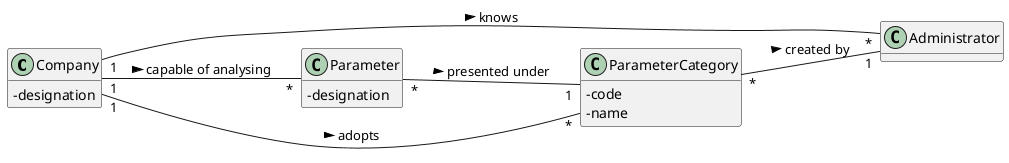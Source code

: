 @startuml
hide methods
left to right direction
skinparam classAttributeIconSize 0


class Company {
  -designation
}

class Administrator {

}

class Parameter {
  -designation
}

class ParameterCategory {
  -code
  -name
}



Company "1" -- "*" Administrator : knows  >
Company "1" -- "*" ParameterCategory : adopts >
Company "1" -- "*" Parameter : capable of analysing >
Parameter "*" -- "1" ParameterCategory: presented under >
ParameterCategory "*" -- "1" Administrator: created by >
@enduml